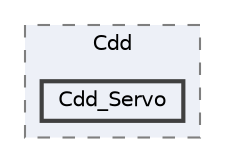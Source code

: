 digraph "Project/avProj/Debug/Bsw/Cdd/Cdd_Servo"
{
 // LATEX_PDF_SIZE
  bgcolor="transparent";
  edge [fontname=Helvetica,fontsize=10,labelfontname=Helvetica,labelfontsize=10];
  node [fontname=Helvetica,fontsize=10,shape=box,height=0.2,width=0.4];
  compound=true
  subgraph clusterdir_2d145e78eda1fca62b41a159051313ce {
    graph [ bgcolor="#edf0f7", pencolor="grey50", label="Cdd", fontname=Helvetica,fontsize=10 style="filled,dashed", URL="dir_2d145e78eda1fca62b41a159051313ce.html",tooltip=""]
  dir_2695c28ab562cdf2e6241ac7e9eeb600 [label="Cdd_Servo", fillcolor="#edf0f7", color="grey25", style="filled,bold", URL="dir_2695c28ab562cdf2e6241ac7e9eeb600.html",tooltip=""];
  }
}

